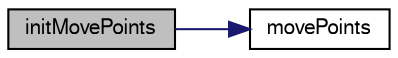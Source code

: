 digraph "initMovePoints"
{
  bgcolor="transparent";
  edge [fontname="FreeSans",fontsize="10",labelfontname="FreeSans",labelfontsize="10"];
  node [fontname="FreeSans",fontsize="10",shape=record];
  rankdir="LR";
  Node312 [label="initMovePoints",height=0.2,width=0.4,color="black", fillcolor="grey75", style="filled", fontcolor="black"];
  Node312 -> Node313 [color="midnightblue",fontsize="10",style="solid",fontname="FreeSans"];
  Node313 [label="movePoints",height=0.2,width=0.4,color="black",URL="$a27458.html#aacd07914399d9e26077bb4ed6a0ed2a2",tooltip="Correct patches after moving points. "];
}
